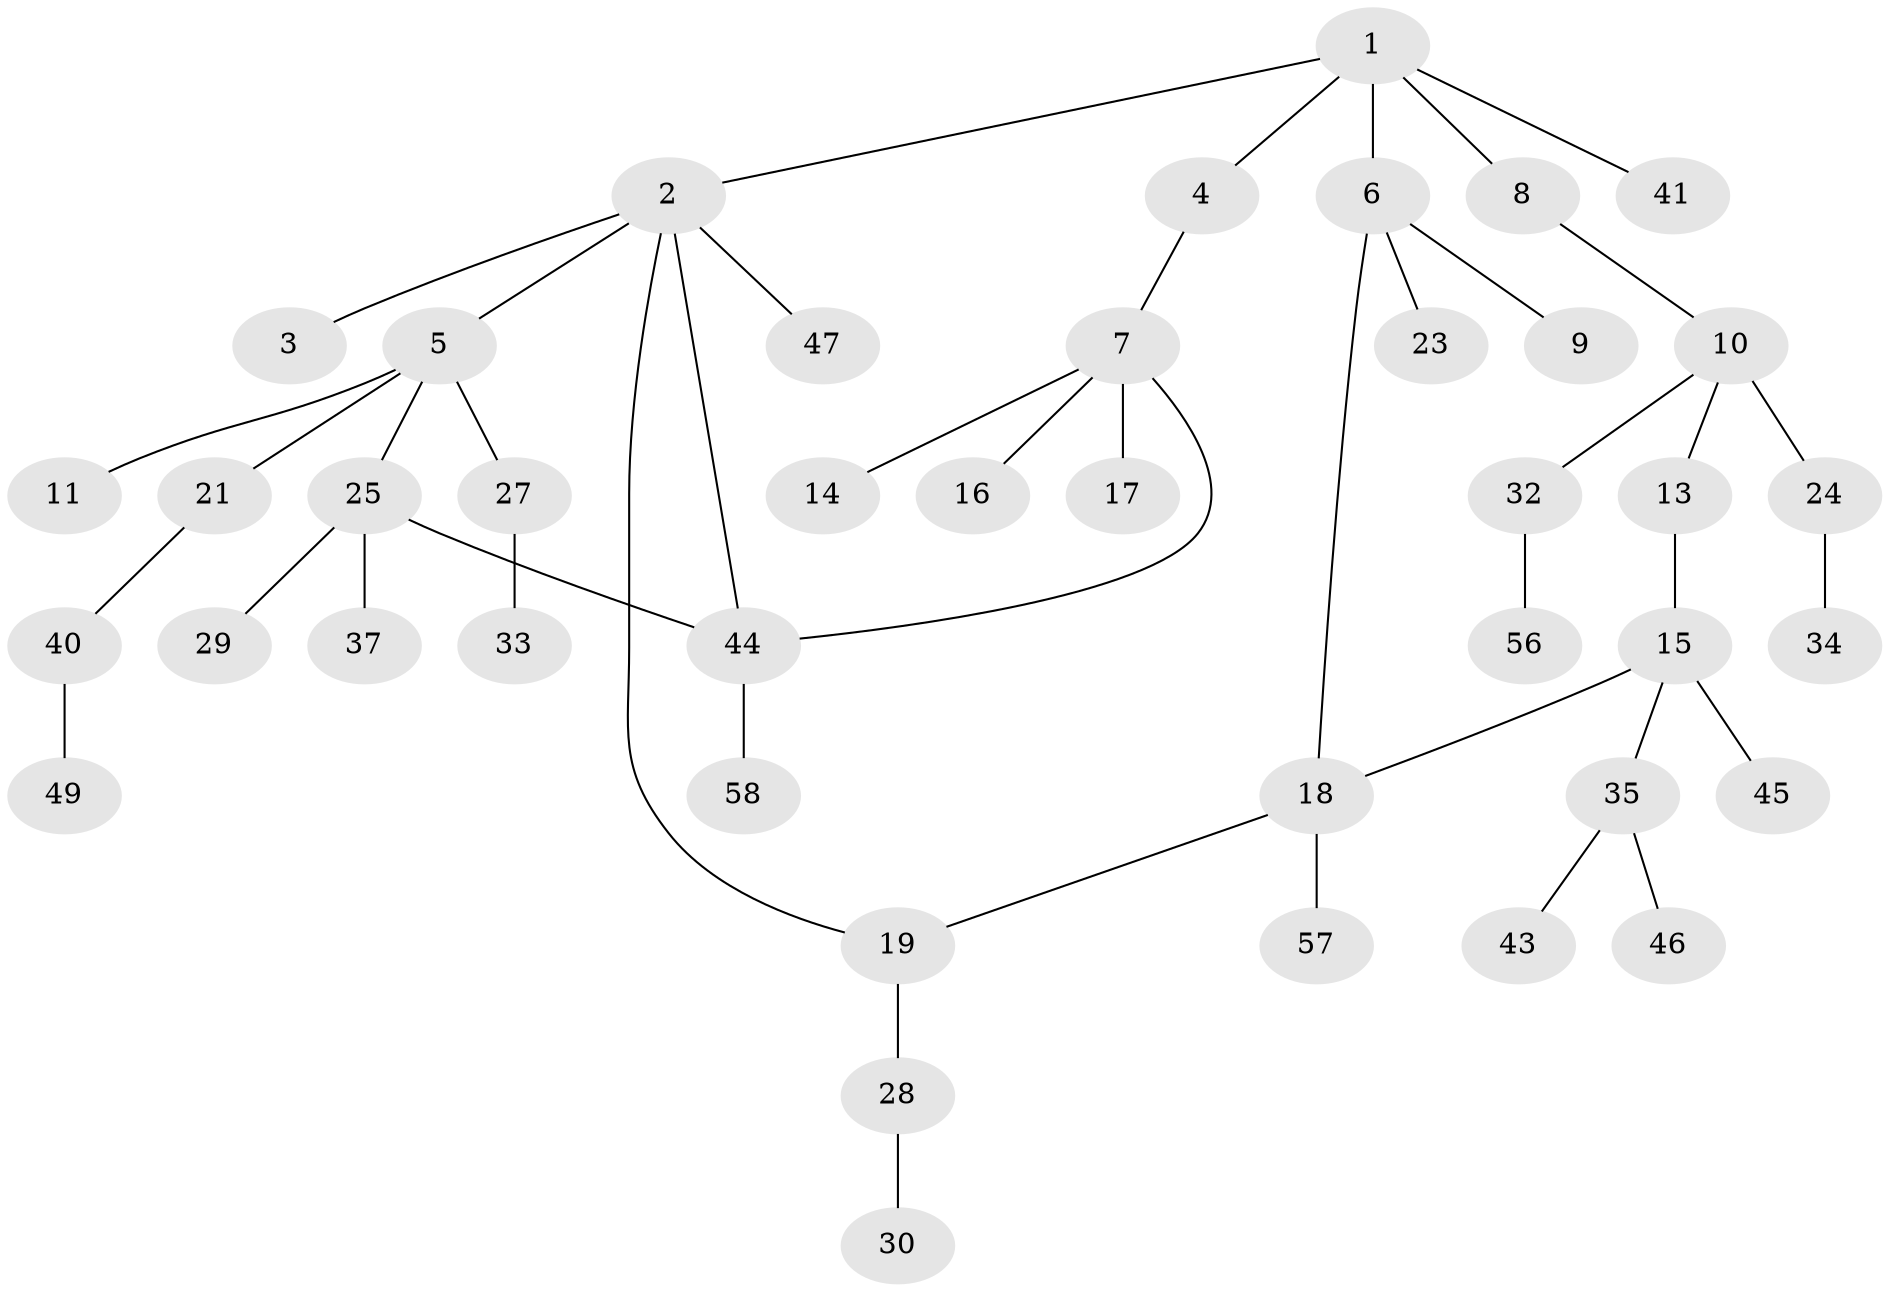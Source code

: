 // original degree distribution, {5: 0.05, 6: 0.03333333333333333, 1: 0.5166666666666667, 2: 0.18333333333333332, 4: 0.05, 3: 0.15, 7: 0.016666666666666666}
// Generated by graph-tools (version 1.1) at 2025/17/03/04/25 18:17:07]
// undirected, 42 vertices, 45 edges
graph export_dot {
graph [start="1"]
  node [color=gray90,style=filled];
  1;
  2;
  3;
  4;
  5 [super="+26+60"];
  6;
  7;
  8;
  9;
  10 [super="+22+12"];
  11;
  13;
  14;
  15 [super="+42"];
  16;
  17;
  18 [super="+36"];
  19 [super="+20"];
  21 [super="+55"];
  23;
  24 [super="+51"];
  25 [super="+31+38+54+59"];
  27 [super="+52"];
  28;
  29;
  30;
  32;
  33 [super="+39"];
  34;
  35;
  37;
  40;
  41;
  43;
  44 [super="+48"];
  45;
  46;
  47;
  49;
  56;
  57;
  58;
  1 -- 2;
  1 -- 4;
  1 -- 6;
  1 -- 8;
  1 -- 41;
  2 -- 3;
  2 -- 5;
  2 -- 47;
  2 -- 44;
  2 -- 19;
  4 -- 7;
  5 -- 11;
  5 -- 21;
  5 -- 25;
  5 -- 27;
  6 -- 9;
  6 -- 18;
  6 -- 23;
  7 -- 14;
  7 -- 16;
  7 -- 17;
  7 -- 44;
  8 -- 10;
  10 -- 24;
  10 -- 32;
  10 -- 13;
  13 -- 15;
  15 -- 35;
  15 -- 18;
  15 -- 45;
  18 -- 19;
  18 -- 57;
  19 -- 28;
  21 -- 40;
  24 -- 34;
  25 -- 29;
  25 -- 44;
  25 -- 37;
  27 -- 33;
  28 -- 30;
  32 -- 56;
  35 -- 43;
  35 -- 46;
  40 -- 49;
  44 -- 58;
}
